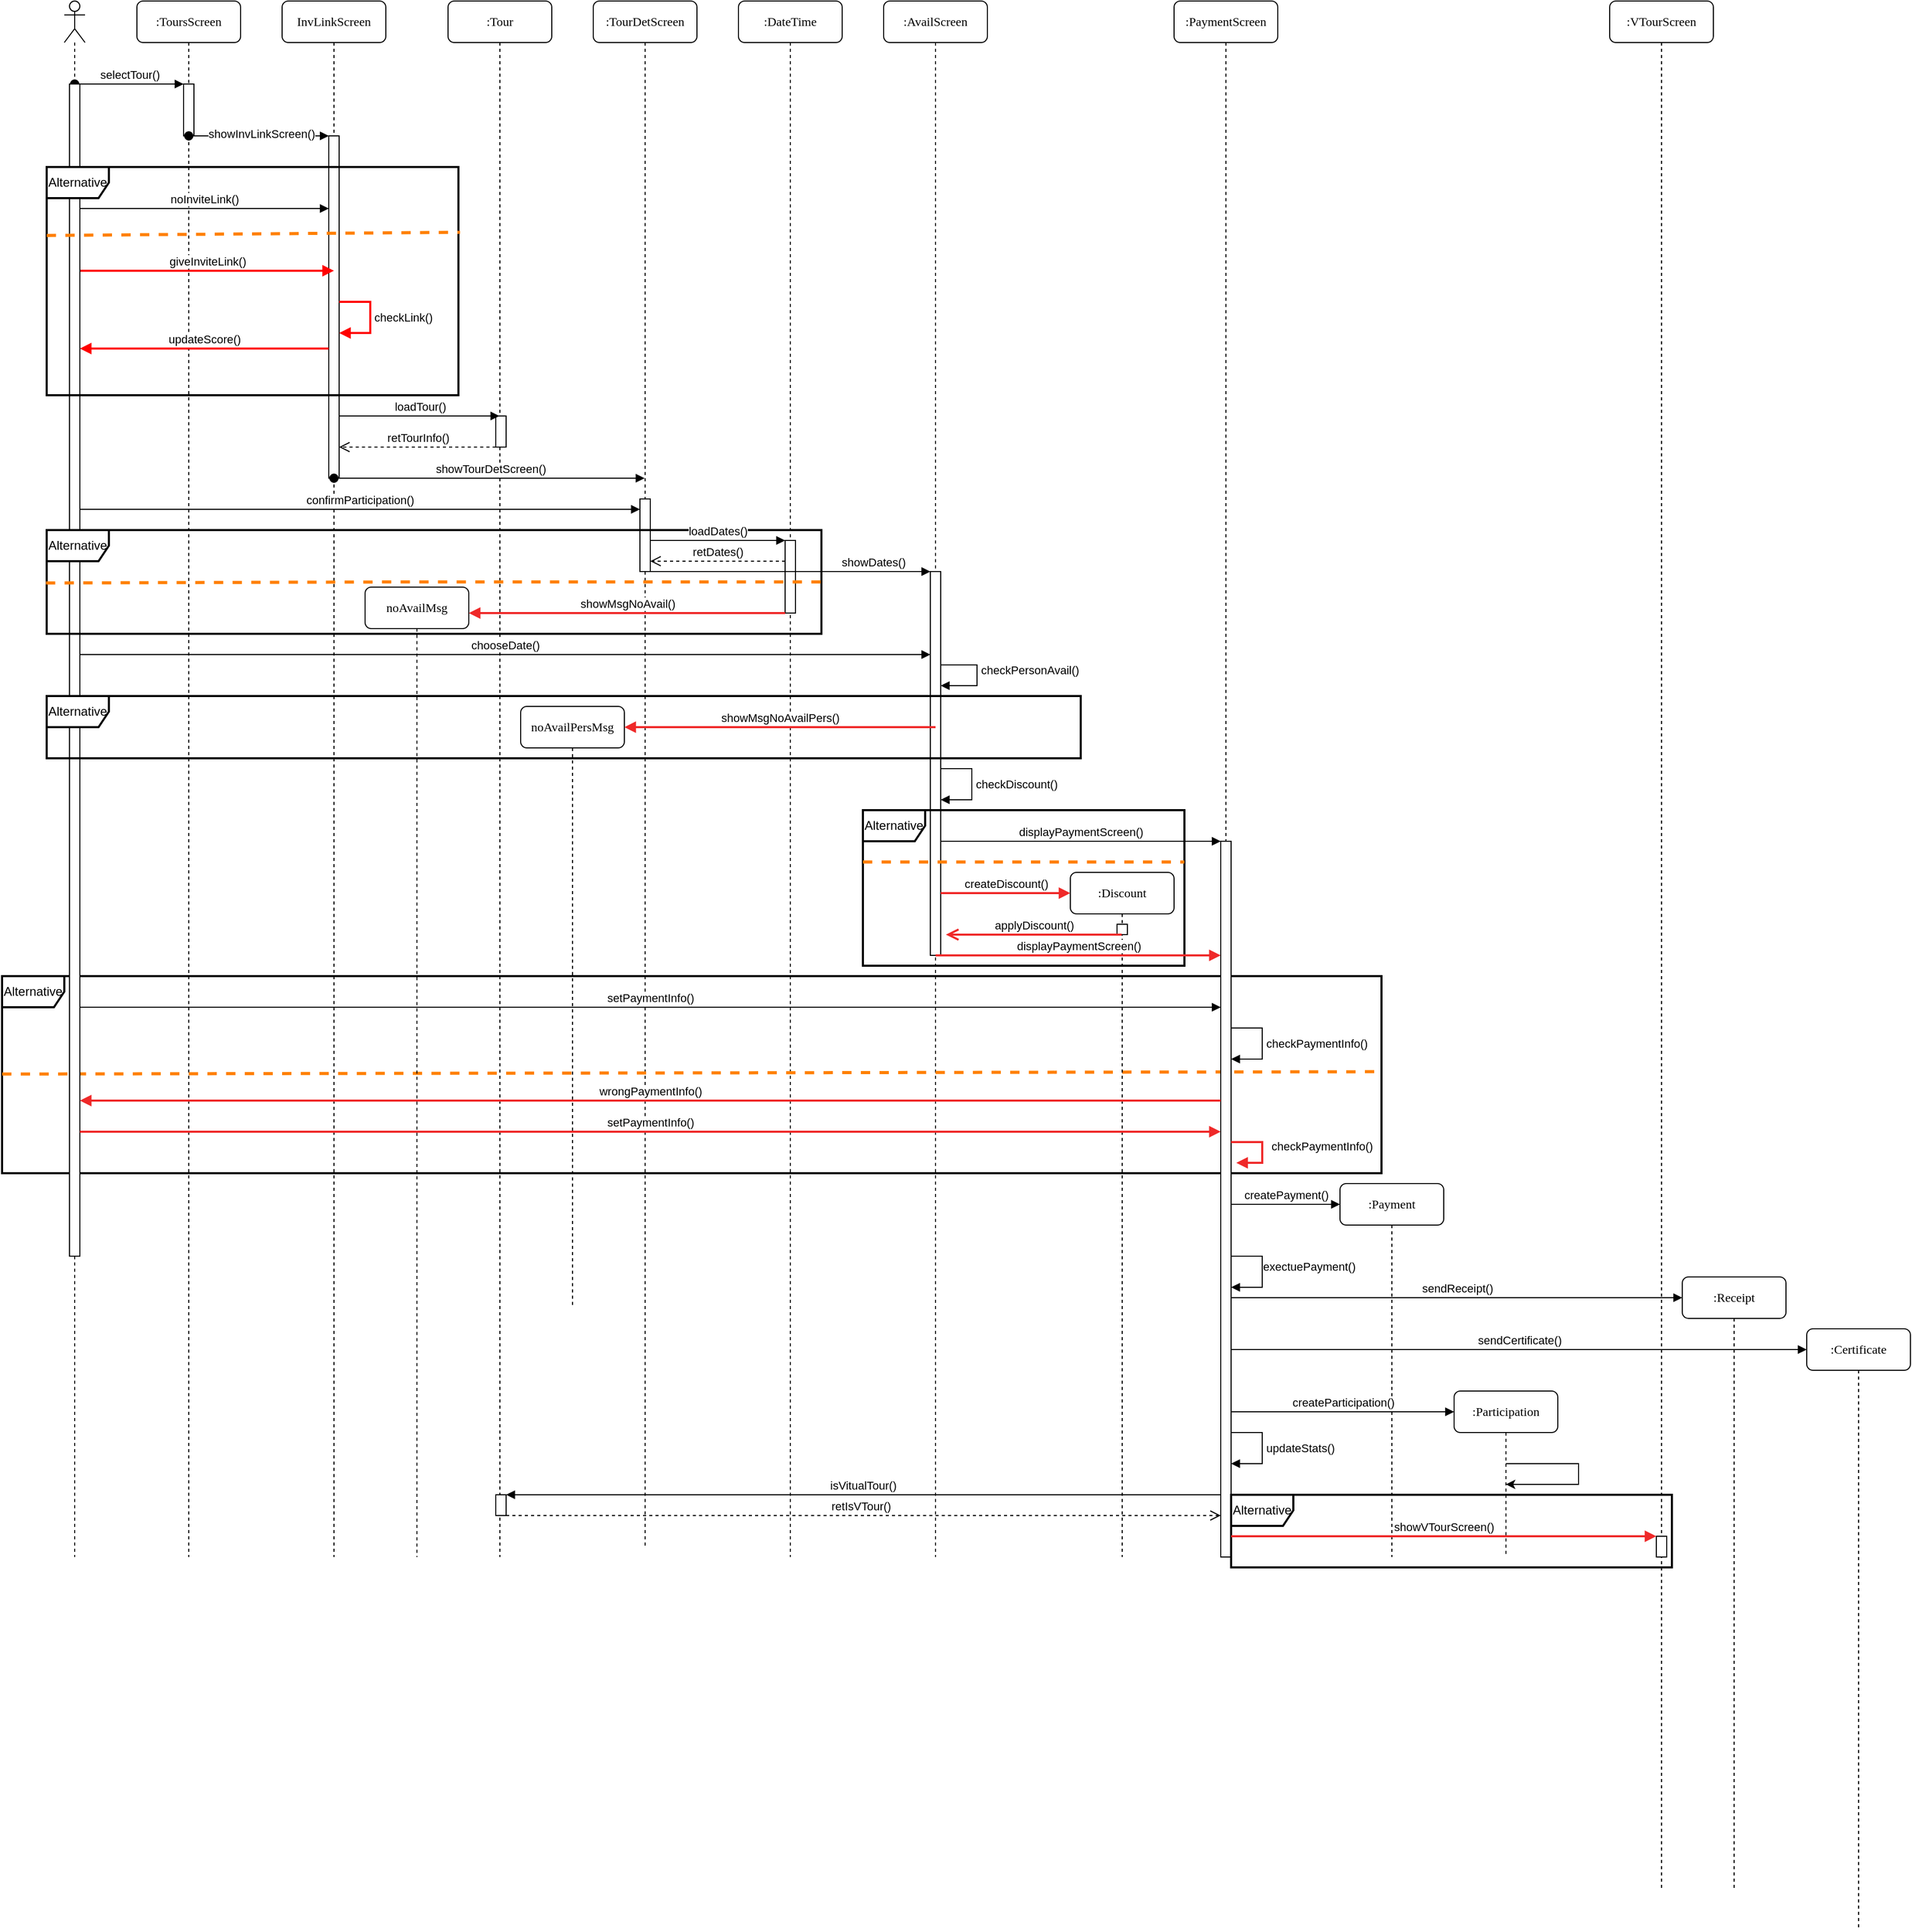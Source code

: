 <mxfile version="21.2.9" type="device">
  <diagram name="Page-1" id="13e1069c-82ec-6db2-03f1-153e76fe0fe0">
    <mxGraphModel dx="2938" dy="962" grid="1" gridSize="10" guides="1" tooltips="1" connect="1" arrows="1" fold="1" page="1" pageScale="1" pageWidth="1100" pageHeight="850" background="none" math="0" shadow="0">
      <root>
        <mxCell id="0" />
        <mxCell id="1" parent="0" />
        <mxCell id="7baba1c4bc27f4b0-3" value=":Tour" style="shape=umlLifeline;perimeter=lifelinePerimeter;whiteSpace=wrap;html=1;container=1;collapsible=0;recursiveResize=0;outlineConnect=0;rounded=1;shadow=0;comic=0;labelBackgroundColor=none;strokeWidth=1;fontFamily=Verdana;fontSize=12;align=center;" parent="1" vertex="1">
          <mxGeometry x="400" y="80" width="100" height="1500" as="geometry" />
        </mxCell>
        <mxCell id="dj44LJOCPVhBjcXv33t8-38" value="" style="html=1;points=[];perimeter=orthogonalPerimeter;outlineConnect=0;targetShapes=umlLifeline;portConstraint=eastwest;newEdgeStyle={&quot;edgeStyle&quot;:&quot;elbowEdgeStyle&quot;,&quot;elbow&quot;:&quot;vertical&quot;,&quot;curved&quot;:0,&quot;rounded&quot;:0};" parent="7baba1c4bc27f4b0-3" vertex="1">
          <mxGeometry x="46" y="400" width="10" height="30" as="geometry" />
        </mxCell>
        <mxCell id="gjY2P6KVHGugal5kEeXi-45" value="" style="html=1;points=[];perimeter=orthogonalPerimeter;outlineConnect=0;targetShapes=umlLifeline;portConstraint=eastwest;newEdgeStyle={&quot;edgeStyle&quot;:&quot;elbowEdgeStyle&quot;,&quot;elbow&quot;:&quot;vertical&quot;,&quot;curved&quot;:0,&quot;rounded&quot;:0};" parent="7baba1c4bc27f4b0-3" vertex="1">
          <mxGeometry x="46" y="1440" width="10" height="20" as="geometry" />
        </mxCell>
        <mxCell id="7baba1c4bc27f4b0-2" value="InvLinkScreen" style="shape=umlLifeline;perimeter=lifelinePerimeter;whiteSpace=wrap;html=1;container=1;collapsible=0;recursiveResize=0;outlineConnect=0;rounded=1;shadow=0;comic=0;labelBackgroundColor=none;strokeWidth=1;fontFamily=Verdana;fontSize=12;align=center;" parent="1" vertex="1">
          <mxGeometry x="240" y="80" width="100" height="1500" as="geometry" />
        </mxCell>
        <mxCell id="dj44LJOCPVhBjcXv33t8-22" value="" style="html=1;points=[];perimeter=orthogonalPerimeter;outlineConnect=0;targetShapes=umlLifeline;portConstraint=eastwest;newEdgeStyle={&quot;edgeStyle&quot;:&quot;elbowEdgeStyle&quot;,&quot;elbow&quot;:&quot;vertical&quot;,&quot;curved&quot;:0,&quot;rounded&quot;:0};" parent="7baba1c4bc27f4b0-2" vertex="1">
          <mxGeometry x="45" y="130" width="10" height="330" as="geometry" />
        </mxCell>
        <mxCell id="dj44LJOCPVhBjcXv33t8-31" value="checkLink()" style="html=1;align=left;spacingLeft=2;endArrow=block;rounded=0;edgeStyle=orthogonalEdgeStyle;curved=0;rounded=0;strokeColor=#FF0000;strokeWidth=2;" parent="7baba1c4bc27f4b0-2" target="dj44LJOCPVhBjcXv33t8-22" edge="1">
          <mxGeometry relative="1" as="geometry">
            <mxPoint x="55" y="290" as="sourcePoint" />
            <Array as="points">
              <mxPoint x="85" y="290" />
              <mxPoint x="85" y="320" />
            </Array>
            <mxPoint x="60" y="320" as="targetPoint" />
          </mxGeometry>
        </mxCell>
        <mxCell id="dj44LJOCPVhBjcXv33t8-37" value="loadTour()" style="html=1;verticalAlign=bottom;endArrow=block;edgeStyle=elbowEdgeStyle;elbow=vertical;curved=0;rounded=0;" parent="7baba1c4bc27f4b0-2" target="7baba1c4bc27f4b0-3" edge="1">
          <mxGeometry width="80" relative="1" as="geometry">
            <mxPoint x="55" y="400" as="sourcePoint" />
            <mxPoint x="135" y="400" as="targetPoint" />
          </mxGeometry>
        </mxCell>
        <mxCell id="dj44LJOCPVhBjcXv33t8-48" value="showTourDetScreen()" style="html=1;verticalAlign=bottom;startArrow=oval;endArrow=block;startSize=8;edgeStyle=elbowEdgeStyle;elbow=vertical;curved=0;rounded=0;" parent="7baba1c4bc27f4b0-2" target="7baba1c4bc27f4b0-4" edge="1">
          <mxGeometry x="0.009" relative="1" as="geometry">
            <mxPoint x="50" y="460" as="sourcePoint" />
            <mxPoint as="offset" />
          </mxGeometry>
        </mxCell>
        <mxCell id="7baba1c4bc27f4b0-4" value=":TourDetScreen" style="shape=umlLifeline;perimeter=lifelinePerimeter;whiteSpace=wrap;html=1;container=1;collapsible=0;recursiveResize=0;outlineConnect=0;rounded=1;shadow=0;comic=0;labelBackgroundColor=none;strokeWidth=1;fontFamily=Verdana;fontSize=12;align=center;" parent="1" vertex="1">
          <mxGeometry x="540" y="80" width="100" height="1490" as="geometry" />
        </mxCell>
        <mxCell id="dj44LJOCPVhBjcXv33t8-47" value="" style="html=1;points=[];perimeter=orthogonalPerimeter;outlineConnect=0;targetShapes=umlLifeline;portConstraint=eastwest;newEdgeStyle={&quot;edgeStyle&quot;:&quot;elbowEdgeStyle&quot;,&quot;elbow&quot;:&quot;vertical&quot;,&quot;curved&quot;:0,&quot;rounded&quot;:0};" parent="7baba1c4bc27f4b0-4" vertex="1">
          <mxGeometry x="45" y="480" width="10" height="70" as="geometry" />
        </mxCell>
        <mxCell id="7baba1c4bc27f4b0-5" value=":DateTime" style="shape=umlLifeline;perimeter=lifelinePerimeter;whiteSpace=wrap;html=1;container=1;collapsible=0;recursiveResize=0;outlineConnect=0;rounded=1;shadow=0;comic=0;labelBackgroundColor=none;strokeWidth=1;fontFamily=Verdana;fontSize=12;align=center;" parent="1" vertex="1">
          <mxGeometry x="680" y="80" width="100" height="1500" as="geometry" />
        </mxCell>
        <mxCell id="dj44LJOCPVhBjcXv33t8-50" value="" style="html=1;points=[];perimeter=orthogonalPerimeter;outlineConnect=0;targetShapes=umlLifeline;portConstraint=eastwest;newEdgeStyle={&quot;edgeStyle&quot;:&quot;elbowEdgeStyle&quot;,&quot;elbow&quot;:&quot;vertical&quot;,&quot;curved&quot;:0,&quot;rounded&quot;:0};" parent="7baba1c4bc27f4b0-5" vertex="1">
          <mxGeometry x="45" y="520" width="10" height="70" as="geometry" />
        </mxCell>
        <mxCell id="7baba1c4bc27f4b0-6" value=":AvailScreen" style="shape=umlLifeline;perimeter=lifelinePerimeter;whiteSpace=wrap;html=1;container=1;collapsible=0;recursiveResize=0;outlineConnect=0;rounded=1;shadow=0;comic=0;labelBackgroundColor=none;strokeWidth=1;fontFamily=Verdana;fontSize=12;align=center;" parent="1" vertex="1">
          <mxGeometry x="820" y="80" width="100" height="1500" as="geometry" />
        </mxCell>
        <mxCell id="gjY2P6KVHGugal5kEeXi-13" value="" style="html=1;points=[];perimeter=orthogonalPerimeter;outlineConnect=0;targetShapes=umlLifeline;portConstraint=eastwest;newEdgeStyle={&quot;edgeStyle&quot;:&quot;elbowEdgeStyle&quot;,&quot;elbow&quot;:&quot;vertical&quot;,&quot;curved&quot;:0,&quot;rounded&quot;:0};" parent="7baba1c4bc27f4b0-6" vertex="1">
          <mxGeometry x="45" y="550" width="10" height="370" as="geometry" />
        </mxCell>
        <mxCell id="gjY2P6KVHGugal5kEeXi-16" value="checkPersonAvail()" style="html=1;align=left;spacingLeft=2;endArrow=block;rounded=0;edgeStyle=orthogonalEdgeStyle;curved=0;rounded=0;" parent="7baba1c4bc27f4b0-6" target="gjY2P6KVHGugal5kEeXi-13" edge="1">
          <mxGeometry relative="1" as="geometry">
            <mxPoint x="55" y="650" as="sourcePoint" />
            <Array as="points">
              <mxPoint x="55" y="640" />
              <mxPoint x="90" y="640" />
              <mxPoint x="90" y="660" />
            </Array>
            <mxPoint x="60" y="680" as="targetPoint" />
          </mxGeometry>
        </mxCell>
        <mxCell id="gjY2P6KVHGugal5kEeXi-17" value="checkDiscount()" style="html=1;align=left;spacingLeft=2;endArrow=block;rounded=0;edgeStyle=orthogonalEdgeStyle;curved=0;rounded=0;" parent="7baba1c4bc27f4b0-6" edge="1">
          <mxGeometry relative="1" as="geometry">
            <mxPoint x="55" y="740" as="sourcePoint" />
            <Array as="points">
              <mxPoint x="85" y="740" />
              <mxPoint x="85" y="770" />
            </Array>
            <mxPoint x="55" y="770" as="targetPoint" />
          </mxGeometry>
        </mxCell>
        <mxCell id="7baba1c4bc27f4b0-8" value=":ToursScreen" style="shape=umlLifeline;perimeter=lifelinePerimeter;whiteSpace=wrap;html=1;container=1;collapsible=0;recursiveResize=0;outlineConnect=0;rounded=1;shadow=0;comic=0;labelBackgroundColor=none;strokeWidth=1;fontFamily=Verdana;fontSize=12;align=center;" parent="1" vertex="1">
          <mxGeometry x="100" y="80" width="100" height="1500" as="geometry" />
        </mxCell>
        <mxCell id="dj44LJOCPVhBjcXv33t8-18" value="" style="html=1;points=[];perimeter=orthogonalPerimeter;outlineConnect=0;targetShapes=umlLifeline;portConstraint=eastwest;newEdgeStyle={&quot;edgeStyle&quot;:&quot;elbowEdgeStyle&quot;,&quot;elbow&quot;:&quot;vertical&quot;,&quot;curved&quot;:0,&quot;rounded&quot;:0};" parent="7baba1c4bc27f4b0-8" vertex="1">
          <mxGeometry x="45" y="80" width="10" height="50" as="geometry" />
        </mxCell>
        <mxCell id="dj44LJOCPVhBjcXv33t8-19" value="selectTour()" style="html=1;verticalAlign=bottom;startArrow=oval;endArrow=block;startSize=8;edgeStyle=elbowEdgeStyle;elbow=vertical;curved=0;rounded=0;" parent="7baba1c4bc27f4b0-8" target="dj44LJOCPVhBjcXv33t8-18" edge="1">
          <mxGeometry x="0.009" relative="1" as="geometry">
            <mxPoint x="-60" y="80" as="sourcePoint" />
            <mxPoint as="offset" />
          </mxGeometry>
        </mxCell>
        <mxCell id="dj44LJOCPVhBjcXv33t8-23" value="" style="html=1;verticalAlign=bottom;startArrow=oval;endArrow=block;startSize=8;edgeStyle=elbowEdgeStyle;elbow=vertical;curved=0;rounded=0;" parent="7baba1c4bc27f4b0-8" target="dj44LJOCPVhBjcXv33t8-22" edge="1">
          <mxGeometry x="0.009" relative="1" as="geometry">
            <mxPoint x="50" y="130" as="sourcePoint" />
            <mxPoint as="offset" />
          </mxGeometry>
        </mxCell>
        <mxCell id="L-5sYZ1KtUua-0GQNJ8P-1" value="showInvLinkScreen()" style="edgeLabel;html=1;align=center;verticalAlign=middle;resizable=0;points=[];" vertex="1" connectable="0" parent="dj44LJOCPVhBjcXv33t8-23">
          <mxGeometry x="-0.2" y="2" relative="1" as="geometry">
            <mxPoint x="16" as="offset" />
          </mxGeometry>
        </mxCell>
        <mxCell id="dj44LJOCPVhBjcXv33t8-29" value="giveInviteLink()" style="html=1;verticalAlign=bottom;endArrow=block;edgeStyle=elbowEdgeStyle;elbow=vertical;curved=0;rounded=0;strokeColor=#ff0000;strokeWidth=2;" parent="7baba1c4bc27f4b0-8" source="dj44LJOCPVhBjcXv33t8-24" edge="1">
          <mxGeometry width="80" relative="1" as="geometry">
            <mxPoint x="55" y="220" as="sourcePoint" />
            <mxPoint x="190" y="260" as="targetPoint" />
            <Array as="points">
              <mxPoint x="-10" y="260" />
            </Array>
          </mxGeometry>
        </mxCell>
        <mxCell id="L-5sYZ1KtUua-0GQNJ8P-19" value="Alternative" style="shape=umlFrame;whiteSpace=wrap;html=1;pointerEvents=0;strokeWidth=2;" vertex="1" parent="7baba1c4bc27f4b0-8">
          <mxGeometry x="-130" y="940" width="1330" height="190" as="geometry" />
        </mxCell>
        <mxCell id="L-5sYZ1KtUua-0GQNJ8P-20" value="" style="endArrow=none;dashed=1;html=1;rounded=0;strokeColor=#ff8000;strokeWidth=3;entryX=1.001;entryY=0.485;entryDx=0;entryDy=0;entryPerimeter=0;" edge="1" parent="7baba1c4bc27f4b0-8" target="L-5sYZ1KtUua-0GQNJ8P-19">
          <mxGeometry width="50" height="50" relative="1" as="geometry">
            <mxPoint x="-130" y="1034.41" as="sourcePoint" />
            <mxPoint x="180" y="1034.41" as="targetPoint" />
            <Array as="points" />
          </mxGeometry>
        </mxCell>
        <mxCell id="dj44LJOCPVhBjcXv33t8-1" value="" style="shape=umlLifeline;perimeter=lifelinePerimeter;whiteSpace=wrap;html=1;container=1;dropTarget=0;collapsible=0;recursiveResize=0;outlineConnect=0;portConstraint=eastwest;newEdgeStyle={&quot;edgeStyle&quot;:&quot;elbowEdgeStyle&quot;,&quot;elbow&quot;:&quot;vertical&quot;,&quot;curved&quot;:0,&quot;rounded&quot;:0};participant=umlActor;" parent="1" vertex="1">
          <mxGeometry x="30" y="80" width="20" height="1500" as="geometry" />
        </mxCell>
        <mxCell id="dj44LJOCPVhBjcXv33t8-24" value="" style="html=1;points=[];perimeter=orthogonalPerimeter;outlineConnect=0;targetShapes=umlLifeline;portConstraint=eastwest;newEdgeStyle={&quot;edgeStyle&quot;:&quot;elbowEdgeStyle&quot;,&quot;elbow&quot;:&quot;vertical&quot;,&quot;curved&quot;:0,&quot;rounded&quot;:0};" parent="dj44LJOCPVhBjcXv33t8-1" vertex="1">
          <mxGeometry x="5" y="80" width="10" height="1130" as="geometry" />
        </mxCell>
        <mxCell id="dj44LJOCPVhBjcXv33t8-10" value=":PaymentScreen" style="shape=umlLifeline;perimeter=lifelinePerimeter;whiteSpace=wrap;html=1;container=1;collapsible=0;recursiveResize=0;outlineConnect=0;rounded=1;shadow=0;comic=0;labelBackgroundColor=none;strokeWidth=1;fontFamily=Verdana;fontSize=12;align=center;" parent="1" vertex="1">
          <mxGeometry x="1100" y="80" width="100" height="1500" as="geometry" />
        </mxCell>
        <mxCell id="gjY2P6KVHGugal5kEeXi-28" value="Alternative" style="shape=umlFrame;whiteSpace=wrap;html=1;pointerEvents=0;strokeWidth=2;" parent="dj44LJOCPVhBjcXv33t8-10" vertex="1">
          <mxGeometry x="-300" y="780" width="310" height="150" as="geometry" />
        </mxCell>
        <mxCell id="gjY2P6KVHGugal5kEeXi-29" value="" style="endArrow=none;dashed=1;html=1;rounded=0;strokeColor=#ff8000;strokeWidth=3;" parent="dj44LJOCPVhBjcXv33t8-10" edge="1">
          <mxGeometry width="50" height="50" relative="1" as="geometry">
            <mxPoint x="-300" y="830" as="sourcePoint" />
            <mxPoint x="10" y="830" as="targetPoint" />
            <Array as="points" />
          </mxGeometry>
        </mxCell>
        <mxCell id="gjY2P6KVHGugal5kEeXi-30" value="" style="html=1;points=[];perimeter=orthogonalPerimeter;outlineConnect=0;targetShapes=umlLifeline;portConstraint=eastwest;newEdgeStyle={&quot;edgeStyle&quot;:&quot;elbowEdgeStyle&quot;,&quot;elbow&quot;:&quot;vertical&quot;,&quot;curved&quot;:0,&quot;rounded&quot;:0};" parent="dj44LJOCPVhBjcXv33t8-10" vertex="1">
          <mxGeometry x="45" y="810" width="10" height="690" as="geometry" />
        </mxCell>
        <mxCell id="gjY2P6KVHGugal5kEeXi-32" value="checkPaymentInfo()" style="html=1;align=left;spacingLeft=2;endArrow=block;rounded=0;edgeStyle=orthogonalEdgeStyle;curved=0;rounded=0;" parent="dj44LJOCPVhBjcXv33t8-10" edge="1">
          <mxGeometry relative="1" as="geometry">
            <mxPoint x="55" y="990" as="sourcePoint" />
            <Array as="points">
              <mxPoint x="85" y="990" />
              <mxPoint x="85" y="1020" />
            </Array>
            <mxPoint x="55" y="1020" as="targetPoint" />
          </mxGeometry>
        </mxCell>
        <mxCell id="gjY2P6KVHGugal5kEeXi-34" value="createPayment()" style="html=1;verticalAlign=bottom;endArrow=block;edgeStyle=elbowEdgeStyle;elbow=vertical;curved=0;rounded=0;" parent="dj44LJOCPVhBjcXv33t8-10" source="gjY2P6KVHGugal5kEeXi-30" edge="1">
          <mxGeometry width="80" relative="1" as="geometry">
            <mxPoint x="60" y="1160" as="sourcePoint" />
            <mxPoint x="160" y="1160" as="targetPoint" />
          </mxGeometry>
        </mxCell>
        <mxCell id="7baba1c4bc27f4b0-7" value=":Discount" style="shape=umlLifeline;perimeter=lifelinePerimeter;whiteSpace=wrap;html=1;container=1;collapsible=0;recursiveResize=0;outlineConnect=0;rounded=1;shadow=0;comic=0;labelBackgroundColor=none;strokeWidth=1;fontFamily=Verdana;fontSize=12;align=center;" parent="dj44LJOCPVhBjcXv33t8-10" vertex="1">
          <mxGeometry x="-100" y="840" width="100" height="660" as="geometry" />
        </mxCell>
        <mxCell id="gjY2P6KVHGugal5kEeXi-35" value="" style="html=1;points=[];perimeter=orthogonalPerimeter;outlineConnect=0;targetShapes=umlLifeline;portConstraint=eastwest;newEdgeStyle={&quot;edgeStyle&quot;:&quot;elbowEdgeStyle&quot;,&quot;elbow&quot;:&quot;vertical&quot;,&quot;curved&quot;:0,&quot;rounded&quot;:0};" parent="7baba1c4bc27f4b0-7" vertex="1">
          <mxGeometry x="45" y="50" width="10" height="10" as="geometry" />
        </mxCell>
        <mxCell id="gjY2P6KVHGugal5kEeXi-38" value="" style="html=1;align=left;spacingLeft=2;endArrow=block;rounded=0;edgeStyle=orthogonalEdgeStyle;curved=0;rounded=0;" parent="dj44LJOCPVhBjcXv33t8-10" edge="1">
          <mxGeometry relative="1" as="geometry">
            <mxPoint x="55" y="1210" as="sourcePoint" />
            <Array as="points">
              <mxPoint x="85" y="1210" />
              <mxPoint x="85" y="1240" />
            </Array>
            <mxPoint x="55" y="1240" as="targetPoint" />
          </mxGeometry>
        </mxCell>
        <mxCell id="gjY2P6KVHGugal5kEeXi-39" value="exectuePayment()" style="edgeLabel;html=1;align=center;verticalAlign=middle;resizable=0;points=[];" parent="gjY2P6KVHGugal5kEeXi-38" vertex="1" connectable="0">
          <mxGeometry x="-0.267" relative="1" as="geometry">
            <mxPoint x="45" y="7" as="offset" />
          </mxGeometry>
        </mxCell>
        <mxCell id="gjY2P6KVHGugal5kEeXi-43" value="updateStats()" style="html=1;align=left;spacingLeft=2;endArrow=block;rounded=0;edgeStyle=orthogonalEdgeStyle;curved=0;rounded=0;" parent="dj44LJOCPVhBjcXv33t8-10" edge="1">
          <mxGeometry relative="1" as="geometry">
            <mxPoint x="55" y="1380" as="sourcePoint" />
            <Array as="points">
              <mxPoint x="85" y="1380" />
              <mxPoint x="85" y="1410" />
            </Array>
            <mxPoint x="55" y="1410" as="targetPoint" />
          </mxGeometry>
        </mxCell>
        <mxCell id="L-5sYZ1KtUua-0GQNJ8P-16" value="Alternative" style="shape=umlFrame;whiteSpace=wrap;html=1;pointerEvents=0;strokeWidth=2;" vertex="1" parent="dj44LJOCPVhBjcXv33t8-10">
          <mxGeometry x="55" y="1440" width="425" height="70" as="geometry" />
        </mxCell>
        <mxCell id="L-5sYZ1KtUua-0GQNJ8P-23" value="checkPaymentInfo()" style="html=1;align=left;spacingLeft=2;endArrow=block;rounded=0;edgeStyle=orthogonalEdgeStyle;curved=0;rounded=0;strokeWidth=2;strokeColor=#ef2929;" edge="1" parent="dj44LJOCPVhBjcXv33t8-10">
          <mxGeometry x="-0.11" y="5" relative="1" as="geometry">
            <mxPoint x="55" y="1100" as="sourcePoint" />
            <Array as="points">
              <mxPoint x="85" y="1100" />
              <mxPoint x="85" y="1120" />
            </Array>
            <mxPoint x="60" y="1120" as="targetPoint" />
            <mxPoint as="offset" />
          </mxGeometry>
        </mxCell>
        <mxCell id="dj44LJOCPVhBjcXv33t8-11" value=":Payment" style="shape=umlLifeline;perimeter=lifelinePerimeter;whiteSpace=wrap;html=1;container=1;collapsible=0;recursiveResize=0;outlineConnect=0;rounded=1;shadow=0;comic=0;labelBackgroundColor=none;strokeWidth=1;fontFamily=Verdana;fontSize=12;align=center;" parent="1" vertex="1">
          <mxGeometry x="1260" y="1220" width="100" height="360" as="geometry" />
        </mxCell>
        <mxCell id="dj44LJOCPVhBjcXv33t8-12" value=":Participation" style="shape=umlLifeline;perimeter=lifelinePerimeter;whiteSpace=wrap;html=1;container=1;collapsible=0;recursiveResize=0;outlineConnect=0;rounded=1;shadow=0;comic=0;labelBackgroundColor=none;strokeWidth=1;fontFamily=Verdana;fontSize=12;align=center;" parent="1" vertex="1">
          <mxGeometry x="1370" y="1420" width="100" height="160" as="geometry" />
        </mxCell>
        <mxCell id="dj44LJOCPVhBjcXv33t8-16" value=":VTourScreen" style="shape=umlLifeline;perimeter=lifelinePerimeter;whiteSpace=wrap;html=1;container=1;collapsible=0;recursiveResize=0;outlineConnect=0;rounded=1;shadow=0;comic=0;labelBackgroundColor=none;strokeWidth=1;fontFamily=Verdana;fontSize=12;align=center;" parent="1" vertex="1">
          <mxGeometry x="1520" y="80" width="100" height="1820" as="geometry" />
        </mxCell>
        <mxCell id="gjY2P6KVHGugal5kEeXi-49" value="" style="html=1;points=[];perimeter=orthogonalPerimeter;outlineConnect=0;targetShapes=umlLifeline;portConstraint=eastwest;newEdgeStyle={&quot;edgeStyle&quot;:&quot;elbowEdgeStyle&quot;,&quot;elbow&quot;:&quot;vertical&quot;,&quot;curved&quot;:0,&quot;rounded&quot;:0};" parent="dj44LJOCPVhBjcXv33t8-16" vertex="1">
          <mxGeometry x="45" y="1480" width="10" height="20" as="geometry" />
        </mxCell>
        <mxCell id="L-5sYZ1KtUua-0GQNJ8P-13" value="sendReceipt()" style="html=1;verticalAlign=bottom;endArrow=block;edgeStyle=elbowEdgeStyle;elbow=vertical;curved=0;rounded=0;startArrow=none;startFill=0;endFill=1;" edge="1" parent="dj44LJOCPVhBjcXv33t8-16" source="gjY2P6KVHGugal5kEeXi-30">
          <mxGeometry width="80" relative="1" as="geometry">
            <mxPoint y="1280" as="sourcePoint" />
            <mxPoint x="70" y="1250" as="targetPoint" />
            <Array as="points">
              <mxPoint x="-250" y="1250" />
              <mxPoint x="-70" y="1280" />
              <mxPoint y="1280" />
            </Array>
          </mxGeometry>
        </mxCell>
        <mxCell id="L-5sYZ1KtUua-0GQNJ8P-12" value=":Receipt" style="shape=umlLifeline;perimeter=lifelinePerimeter;whiteSpace=wrap;html=1;container=1;collapsible=0;recursiveResize=0;outlineConnect=0;rounded=1;shadow=0;comic=0;labelBackgroundColor=none;strokeWidth=1;fontFamily=Verdana;fontSize=12;align=center;" vertex="1" parent="dj44LJOCPVhBjcXv33t8-16">
          <mxGeometry x="70" y="1230" width="100" height="590" as="geometry" />
        </mxCell>
        <mxCell id="L-5sYZ1KtUua-0GQNJ8P-15" value="sendCertificate()" style="html=1;verticalAlign=bottom;endArrow=block;edgeStyle=elbowEdgeStyle;elbow=vertical;curved=0;rounded=0;" edge="1" parent="L-5sYZ1KtUua-0GQNJ8P-12" source="gjY2P6KVHGugal5kEeXi-30">
          <mxGeometry width="80" relative="1" as="geometry">
            <mxPoint x="40" y="70" as="sourcePoint" />
            <mxPoint x="120" y="70" as="targetPoint" />
          </mxGeometry>
        </mxCell>
        <mxCell id="dj44LJOCPVhBjcXv33t8-26" value="noInviteLink()" style="html=1;verticalAlign=bottom;endArrow=block;edgeStyle=elbowEdgeStyle;elbow=vertical;curved=0;rounded=0;" parent="1" source="dj44LJOCPVhBjcXv33t8-24" target="dj44LJOCPVhBjcXv33t8-22" edge="1">
          <mxGeometry width="80" relative="1" as="geometry">
            <mxPoint x="70" y="260" as="sourcePoint" />
            <mxPoint x="150" y="260" as="targetPoint" />
            <Array as="points">
              <mxPoint x="90" y="280" />
            </Array>
          </mxGeometry>
        </mxCell>
        <mxCell id="dj44LJOCPVhBjcXv33t8-35" value="Alternative" style="shape=umlFrame;whiteSpace=wrap;html=1;pointerEvents=0;strokeWidth=2;" parent="1" vertex="1">
          <mxGeometry x="13" y="240" width="397" height="220" as="geometry" />
        </mxCell>
        <mxCell id="dj44LJOCPVhBjcXv33t8-36" value="" style="endArrow=none;dashed=1;html=1;rounded=0;exitX=0;exitY=0.3;exitDx=0;exitDy=0;exitPerimeter=0;entryX=1.004;entryY=0.286;entryDx=0;entryDy=0;entryPerimeter=0;strokeColor=#ff8000;strokeWidth=3;" parent="1" source="dj44LJOCPVhBjcXv33t8-35" target="dj44LJOCPVhBjcXv33t8-35" edge="1">
          <mxGeometry width="50" height="50" relative="1" as="geometry">
            <mxPoint x="50" y="330" as="sourcePoint" />
            <mxPoint x="100" y="280" as="targetPoint" />
          </mxGeometry>
        </mxCell>
        <mxCell id="dj44LJOCPVhBjcXv33t8-44" value="updateScore()" style="html=1;verticalAlign=bottom;endArrow=none;edgeStyle=elbowEdgeStyle;elbow=vertical;curved=0;rounded=0;startArrow=block;startFill=1;endFill=0;strokeWidth=2;strokeColor=#ff0000;" parent="1" target="dj44LJOCPVhBjcXv33t8-22" edge="1">
          <mxGeometry width="80" relative="1" as="geometry">
            <mxPoint x="45" y="415" as="sourcePoint" />
            <mxPoint x="255" y="425" as="targetPoint" />
          </mxGeometry>
        </mxCell>
        <mxCell id="dj44LJOCPVhBjcXv33t8-46" value="retTourInfo()" style="html=1;verticalAlign=bottom;endArrow=open;dashed=1;endSize=8;edgeStyle=elbowEdgeStyle;elbow=vertical;curved=0;rounded=0;" parent="1" source="dj44LJOCPVhBjcXv33t8-38" target="dj44LJOCPVhBjcXv33t8-22" edge="1">
          <mxGeometry relative="1" as="geometry">
            <mxPoint x="400" y="510" as="sourcePoint" />
            <mxPoint x="300" y="520" as="targetPoint" />
            <Array as="points">
              <mxPoint x="420" y="510" />
            </Array>
          </mxGeometry>
        </mxCell>
        <mxCell id="dj44LJOCPVhBjcXv33t8-49" value="confirmParticipation()" style="html=1;verticalAlign=bottom;endArrow=block;edgeStyle=elbowEdgeStyle;elbow=vertical;curved=0;rounded=0;" parent="1" source="dj44LJOCPVhBjcXv33t8-24" target="dj44LJOCPVhBjcXv33t8-47" edge="1">
          <mxGeometry width="80" relative="1" as="geometry">
            <mxPoint x="500" y="580" as="sourcePoint" />
            <mxPoint x="580" y="580" as="targetPoint" />
            <Array as="points">
              <mxPoint x="490" y="570" />
              <mxPoint x="410" y="590" />
            </Array>
          </mxGeometry>
        </mxCell>
        <mxCell id="gjY2P6KVHGugal5kEeXi-5" value="Alternative" style="shape=umlFrame;whiteSpace=wrap;html=1;pointerEvents=0;strokeWidth=2;" parent="1" vertex="1">
          <mxGeometry x="13" y="590" width="747" height="100" as="geometry" />
        </mxCell>
        <mxCell id="gjY2P6KVHGugal5kEeXi-6" value="" style="endArrow=none;dashed=1;html=1;rounded=0;strokeColor=#ff8000;strokeWidth=3;exitX=-0.001;exitY=0.51;exitDx=0;exitDy=0;exitPerimeter=0;" parent="1" edge="1" source="gjY2P6KVHGugal5kEeXi-5">
          <mxGeometry width="50" height="50" relative="1" as="geometry">
            <mxPoint x="20" y="640" as="sourcePoint" />
            <mxPoint x="760" y="640" as="targetPoint" />
            <Array as="points">
              <mxPoint x="350" y="640" />
            </Array>
          </mxGeometry>
        </mxCell>
        <mxCell id="gjY2P6KVHGugal5kEeXi-9" value="retDates()" style="html=1;verticalAlign=bottom;endArrow=open;dashed=1;endSize=8;edgeStyle=elbowEdgeStyle;elbow=vertical;curved=0;rounded=0;" parent="1" source="dj44LJOCPVhBjcXv33t8-50" target="dj44LJOCPVhBjcXv33t8-47" edge="1">
          <mxGeometry relative="1" as="geometry">
            <mxPoint x="700" y="620" as="sourcePoint" />
            <mxPoint x="620" y="620" as="targetPoint" />
            <Array as="points">
              <mxPoint x="690" y="620" />
              <mxPoint x="700" y="650" />
              <mxPoint x="630" y="620" />
              <mxPoint x="690" y="610" />
              <mxPoint x="690" y="620" />
            </Array>
          </mxGeometry>
        </mxCell>
        <mxCell id="gjY2P6KVHGugal5kEeXi-10" value="loadDates()" style="html=1;verticalAlign=bottom;endArrow=block;edgeStyle=elbowEdgeStyle;elbow=vertical;curved=0;rounded=0;" parent="1" source="dj44LJOCPVhBjcXv33t8-47" target="dj44LJOCPVhBjcXv33t8-50" edge="1">
          <mxGeometry width="80" relative="1" as="geometry">
            <mxPoint x="620" y="590" as="sourcePoint" />
            <mxPoint x="700" y="590" as="targetPoint" />
            <Array as="points">
              <mxPoint x="700" y="600" />
              <mxPoint x="630" y="590" />
            </Array>
          </mxGeometry>
        </mxCell>
        <mxCell id="gjY2P6KVHGugal5kEeXi-12" value="showDates()" style="html=1;verticalAlign=bottom;endArrow=block;edgeStyle=elbowEdgeStyle;elbow=vertical;curved=0;rounded=0;" parent="1" source="dj44LJOCPVhBjcXv33t8-47" target="gjY2P6KVHGugal5kEeXi-13" edge="1">
          <mxGeometry x="0.593" width="80" relative="1" as="geometry">
            <mxPoint x="780" y="630" as="sourcePoint" />
            <mxPoint x="860" y="630" as="targetPoint" />
            <Array as="points">
              <mxPoint x="830" y="630" />
            </Array>
            <mxPoint as="offset" />
          </mxGeometry>
        </mxCell>
        <mxCell id="gjY2P6KVHGugal5kEeXi-14" value="chooseDate()" style="html=1;verticalAlign=bottom;endArrow=block;edgeStyle=elbowEdgeStyle;elbow=vertical;curved=0;rounded=0;" parent="1" source="dj44LJOCPVhBjcXv33t8-24" target="gjY2P6KVHGugal5kEeXi-13" edge="1">
          <mxGeometry width="80" relative="1" as="geometry">
            <mxPoint x="60" y="710" as="sourcePoint" />
            <mxPoint x="140" y="710" as="targetPoint" />
            <Array as="points">
              <mxPoint x="820" y="710" />
            </Array>
          </mxGeometry>
        </mxCell>
        <mxCell id="gjY2P6KVHGugal5kEeXi-19" value="Alternative" style="shape=umlFrame;whiteSpace=wrap;html=1;pointerEvents=0;strokeWidth=2;" parent="1" vertex="1">
          <mxGeometry x="13" y="750" width="997" height="60" as="geometry" />
        </mxCell>
        <mxCell id="gjY2P6KVHGugal5kEeXi-21" value="displayPaymentScreen()" style="html=1;verticalAlign=bottom;endArrow=block;edgeStyle=elbowEdgeStyle;elbow=vertical;curved=0;rounded=0;" parent="1" source="gjY2P6KVHGugal5kEeXi-13" target="gjY2P6KVHGugal5kEeXi-30" edge="1">
          <mxGeometry width="80" relative="1" as="geometry">
            <mxPoint x="920" y="890" as="sourcePoint" />
            <mxPoint x="1140" y="890" as="targetPoint" />
            <Array as="points">
              <mxPoint x="1040" y="890" />
              <mxPoint x="960" y="880" />
            </Array>
          </mxGeometry>
        </mxCell>
        <mxCell id="gjY2P6KVHGugal5kEeXi-26" value="applyDiscount()" style="html=1;verticalAlign=bottom;endArrow=open;endSize=8;edgeStyle=elbowEdgeStyle;elbow=vertical;curved=0;rounded=0;strokeColor=#ef2929;strokeWidth=2;" parent="1" source="7baba1c4bc27f4b0-7" edge="1">
          <mxGeometry relative="1" as="geometry">
            <mxPoint x="1005" y="980" as="sourcePoint" />
            <mxPoint x="880" y="980" as="targetPoint" />
            <Array as="points">
              <mxPoint x="990" y="980" />
              <mxPoint x="970" y="970" />
            </Array>
          </mxGeometry>
        </mxCell>
        <mxCell id="gjY2P6KVHGugal5kEeXi-27" value="displayPaymentScreen()" style="html=1;verticalAlign=bottom;endArrow=block;edgeStyle=elbowEdgeStyle;elbow=vertical;curved=0;rounded=0;strokeWidth=2;strokeColor=#ef2929;" parent="1" target="gjY2P6KVHGugal5kEeXi-30" edge="1">
          <mxGeometry width="80" relative="1" as="geometry">
            <mxPoint x="870" y="1000" as="sourcePoint" />
            <mxPoint x="1130" y="1000" as="targetPoint" />
            <Array as="points">
              <mxPoint x="965" y="1000" />
            </Array>
          </mxGeometry>
        </mxCell>
        <mxCell id="gjY2P6KVHGugal5kEeXi-31" value="setPaymentInfo()" style="html=1;verticalAlign=bottom;endArrow=block;edgeStyle=elbowEdgeStyle;elbow=vertical;curved=0;rounded=0;" parent="1" source="dj44LJOCPVhBjcXv33t8-24" target="gjY2P6KVHGugal5kEeXi-30" edge="1">
          <mxGeometry width="80" relative="1" as="geometry">
            <mxPoint x="50" y="1010" as="sourcePoint" />
            <mxPoint x="130" y="1030" as="targetPoint" />
            <Array as="points">
              <mxPoint x="700" y="1050" />
              <mxPoint x="88" y="1030" />
            </Array>
          </mxGeometry>
        </mxCell>
        <mxCell id="gjY2P6KVHGugal5kEeXi-24" value="createDiscount()" style="html=1;verticalAlign=bottom;endArrow=block;edgeStyle=elbowEdgeStyle;elbow=vertical;curved=0;rounded=0;strokeColor=#ef2929;strokeWidth=2;" parent="1" source="gjY2P6KVHGugal5kEeXi-13" edge="1">
          <mxGeometry width="80" relative="1" as="geometry">
            <mxPoint x="880" y="900" as="sourcePoint" />
            <mxPoint x="1000" y="940" as="targetPoint" />
            <Array as="points">
              <mxPoint x="960" y="940" />
              <mxPoint x="990" y="930" />
              <mxPoint x="920" y="920" />
              <mxPoint x="990" y="900" />
            </Array>
          </mxGeometry>
        </mxCell>
        <mxCell id="gjY2P6KVHGugal5kEeXi-42" value="createParticipation()" style="html=1;verticalAlign=bottom;endArrow=block;edgeStyle=elbowEdgeStyle;elbow=vertical;curved=0;rounded=0;" parent="1" source="gjY2P6KVHGugal5kEeXi-30" edge="1">
          <mxGeometry width="80" relative="1" as="geometry">
            <mxPoint x="1190" y="1440" as="sourcePoint" />
            <mxPoint x="1370" y="1440" as="targetPoint" />
            <Array as="points">
              <mxPoint x="1310" y="1440" />
              <mxPoint x="1330" y="1450" />
              <mxPoint x="1360" y="1440" />
            </Array>
          </mxGeometry>
        </mxCell>
        <mxCell id="gjY2P6KVHGugal5kEeXi-44" value="isVitualTour()" style="html=1;verticalAlign=bottom;endArrow=block;edgeStyle=elbowEdgeStyle;elbow=vertical;curved=0;rounded=0;" parent="1" source="gjY2P6KVHGugal5kEeXi-30" target="gjY2P6KVHGugal5kEeXi-45" edge="1">
          <mxGeometry x="0.002" width="80" relative="1" as="geometry">
            <mxPoint x="930" y="1520" as="sourcePoint" />
            <mxPoint x="510" y="1520" as="targetPoint" />
            <Array as="points">
              <mxPoint x="530" y="1520" />
            </Array>
            <mxPoint as="offset" />
          </mxGeometry>
        </mxCell>
        <mxCell id="gjY2P6KVHGugal5kEeXi-47" value="retIsVTour()" style="html=1;verticalAlign=bottom;endArrow=open;dashed=1;endSize=8;edgeStyle=elbowEdgeStyle;elbow=vertical;curved=0;rounded=0;" parent="1" source="7baba1c4bc27f4b0-3" target="gjY2P6KVHGugal5kEeXi-30" edge="1">
          <mxGeometry relative="1" as="geometry">
            <mxPoint x="1010" y="1540" as="sourcePoint" />
            <mxPoint x="1140" y="1550" as="targetPoint" />
            <Array as="points">
              <mxPoint x="1020" y="1540" />
              <mxPoint x="680" y="1550" />
              <mxPoint x="540" y="1560" />
            </Array>
          </mxGeometry>
        </mxCell>
        <mxCell id="gjY2P6KVHGugal5kEeXi-48" value="showVTourScreen()" style="html=1;verticalAlign=bottom;endArrow=block;edgeStyle=elbowEdgeStyle;elbow=vertical;curved=0;rounded=0;strokeColor=#ef2929;strokeWidth=2;" parent="1" source="gjY2P6KVHGugal5kEeXi-30" target="gjY2P6KVHGugal5kEeXi-49" edge="1">
          <mxGeometry width="80" relative="1" as="geometry">
            <mxPoint x="1160" y="1560" as="sourcePoint" />
            <mxPoint x="1510" y="1570" as="targetPoint" />
            <Array as="points">
              <mxPoint x="1440" y="1560" />
            </Array>
          </mxGeometry>
        </mxCell>
        <mxCell id="L-5sYZ1KtUua-0GQNJ8P-5" value="noAvailMsg" style="shape=umlLifeline;perimeter=lifelinePerimeter;whiteSpace=wrap;html=1;container=1;collapsible=0;recursiveResize=0;outlineConnect=0;rounded=1;shadow=0;comic=0;labelBackgroundColor=none;strokeWidth=1;fontFamily=Verdana;fontSize=12;align=center;" vertex="1" parent="1">
          <mxGeometry x="320" y="645" width="100" height="935" as="geometry" />
        </mxCell>
        <mxCell id="L-5sYZ1KtUua-0GQNJ8P-9" value="showMsgNoAvail()" style="html=1;verticalAlign=bottom;endArrow=none;edgeStyle=elbowEdgeStyle;elbow=vertical;curved=0;rounded=0;startArrow=block;startFill=1;endFill=0;strokeColor=#ef2929;strokeWidth=2;" edge="1" parent="1" target="dj44LJOCPVhBjcXv33t8-50">
          <mxGeometry width="80" relative="1" as="geometry">
            <mxPoint x="420" y="670" as="sourcePoint" />
            <mxPoint x="500" y="670" as="targetPoint" />
          </mxGeometry>
        </mxCell>
        <mxCell id="L-5sYZ1KtUua-0GQNJ8P-10" value="noAvailPersMsg" style="shape=umlLifeline;perimeter=lifelinePerimeter;whiteSpace=wrap;html=1;container=1;collapsible=0;recursiveResize=0;outlineConnect=0;rounded=1;shadow=0;comic=0;labelBackgroundColor=none;strokeWidth=1;fontFamily=Verdana;fontSize=12;align=center;" vertex="1" parent="1">
          <mxGeometry x="470" y="760" width="100" height="580" as="geometry" />
        </mxCell>
        <mxCell id="L-5sYZ1KtUua-0GQNJ8P-11" value="showMsgNoAvailPers()" style="html=1;verticalAlign=bottom;endArrow=none;edgeStyle=elbowEdgeStyle;elbow=vertical;curved=0;rounded=0;entryX=0.5;entryY=0.405;entryDx=0;entryDy=0;entryPerimeter=0;startArrow=block;startFill=1;endFill=0;strokeColor=#ef2929;strokeWidth=2;" edge="1" parent="1" target="gjY2P6KVHGugal5kEeXi-13">
          <mxGeometry width="80" relative="1" as="geometry">
            <mxPoint x="570" y="780" as="sourcePoint" />
            <mxPoint x="650" y="780" as="targetPoint" />
          </mxGeometry>
        </mxCell>
        <mxCell id="L-5sYZ1KtUua-0GQNJ8P-14" value=":Certificate" style="shape=umlLifeline;perimeter=lifelinePerimeter;whiteSpace=wrap;html=1;container=1;collapsible=0;recursiveResize=0;outlineConnect=0;rounded=1;shadow=0;comic=0;labelBackgroundColor=none;strokeWidth=1;fontFamily=Verdana;fontSize=12;align=center;" vertex="1" parent="1">
          <mxGeometry x="1710" y="1360" width="100" height="580" as="geometry" />
        </mxCell>
        <mxCell id="L-5sYZ1KtUua-0GQNJ8P-17" style="edgeStyle=orthogonalEdgeStyle;rounded=0;orthogonalLoop=1;jettySize=auto;html=1;" edge="1" parent="1" source="dj44LJOCPVhBjcXv33t8-12" target="dj44LJOCPVhBjcXv33t8-12">
          <mxGeometry relative="1" as="geometry" />
        </mxCell>
        <mxCell id="L-5sYZ1KtUua-0GQNJ8P-21" value="wrongPaymentInfo()" style="html=1;verticalAlign=bottom;endArrow=block;edgeStyle=elbowEdgeStyle;elbow=vertical;curved=0;rounded=0;strokeWidth=2;strokeColor=#ef2929;" edge="1" parent="1" source="gjY2P6KVHGugal5kEeXi-30" target="dj44LJOCPVhBjcXv33t8-24">
          <mxGeometry width="80" relative="1" as="geometry">
            <mxPoint x="890" y="1140" as="sourcePoint" />
            <mxPoint x="970" y="1140" as="targetPoint" />
            <Array as="points">
              <mxPoint x="700" y="1140" />
            </Array>
          </mxGeometry>
        </mxCell>
        <mxCell id="L-5sYZ1KtUua-0GQNJ8P-22" value="setPaymentInfo()" style="html=1;verticalAlign=bottom;endArrow=block;edgeStyle=elbowEdgeStyle;elbow=vertical;curved=0;rounded=0;strokeColor=#ef2929;strokeWidth=2;" edge="1" parent="1" source="dj44LJOCPVhBjcXv33t8-24" target="gjY2P6KVHGugal5kEeXi-30">
          <mxGeometry width="80" relative="1" as="geometry">
            <mxPoint x="50" y="1160" as="sourcePoint" />
            <mxPoint x="1150" y="1160" as="targetPoint" />
            <Array as="points">
              <mxPoint x="630" y="1170" />
              <mxPoint x="705" y="1160" />
              <mxPoint x="93" y="1140" />
            </Array>
          </mxGeometry>
        </mxCell>
      </root>
    </mxGraphModel>
  </diagram>
</mxfile>
